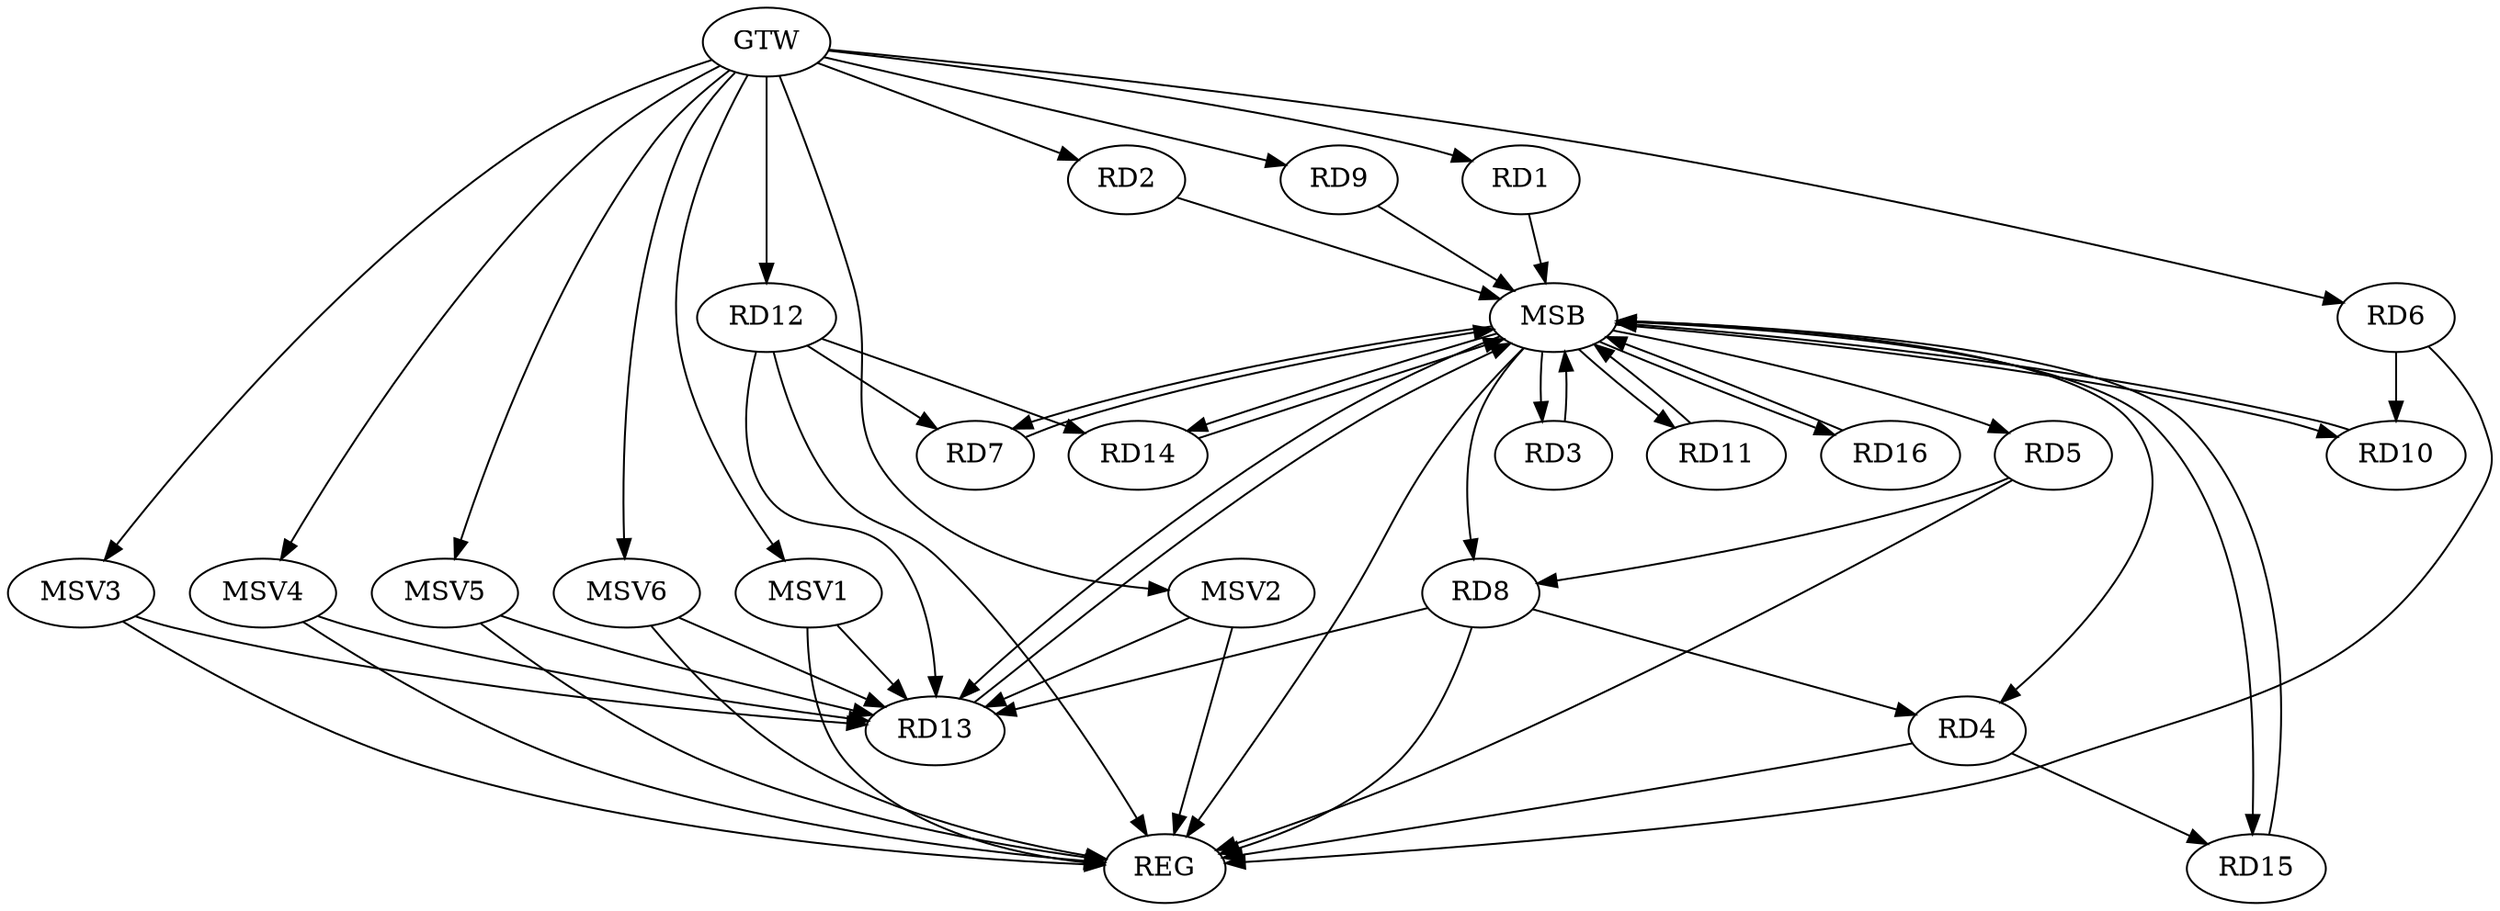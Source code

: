 strict digraph G {
  RD1 [ label="RD1" ];
  RD2 [ label="RD2" ];
  RD3 [ label="RD3" ];
  RD4 [ label="RD4" ];
  RD5 [ label="RD5" ];
  RD6 [ label="RD6" ];
  RD7 [ label="RD7" ];
  RD8 [ label="RD8" ];
  RD9 [ label="RD9" ];
  RD10 [ label="RD10" ];
  RD11 [ label="RD11" ];
  RD12 [ label="RD12" ];
  RD13 [ label="RD13" ];
  RD14 [ label="RD14" ];
  RD15 [ label="RD15" ];
  RD16 [ label="RD16" ];
  GTW [ label="GTW" ];
  REG [ label="REG" ];
  MSB [ label="MSB" ];
  MSV1 [ label="MSV1" ];
  MSV2 [ label="MSV2" ];
  MSV3 [ label="MSV3" ];
  MSV4 [ label="MSV4" ];
  MSV5 [ label="MSV5" ];
  MSV6 [ label="MSV6" ];
  RD8 -> RD4;
  RD4 -> RD15;
  RD5 -> RD8;
  RD6 -> RD10;
  RD12 -> RD7;
  RD8 -> RD13;
  RD12 -> RD13;
  RD12 -> RD14;
  GTW -> RD1;
  GTW -> RD2;
  GTW -> RD6;
  GTW -> RD9;
  GTW -> RD12;
  RD4 -> REG;
  RD5 -> REG;
  RD6 -> REG;
  RD8 -> REG;
  RD12 -> REG;
  RD1 -> MSB;
  MSB -> RD5;
  MSB -> REG;
  RD2 -> MSB;
  MSB -> RD11;
  RD3 -> MSB;
  MSB -> RD8;
  MSB -> RD15;
  MSB -> RD16;
  RD7 -> MSB;
  RD9 -> MSB;
  MSB -> RD4;
  RD10 -> MSB;
  MSB -> RD7;
  MSB -> RD13;
  RD11 -> MSB;
  MSB -> RD3;
  RD13 -> MSB;
  MSB -> RD14;
  RD14 -> MSB;
  MSB -> RD10;
  RD15 -> MSB;
  RD16 -> MSB;
  MSV1 -> RD13;
  GTW -> MSV1;
  MSV1 -> REG;
  MSV2 -> RD13;
  MSV3 -> RD13;
  GTW -> MSV2;
  MSV2 -> REG;
  GTW -> MSV3;
  MSV3 -> REG;
  MSV4 -> RD13;
  GTW -> MSV4;
  MSV4 -> REG;
  MSV5 -> RD13;
  GTW -> MSV5;
  MSV5 -> REG;
  MSV6 -> RD13;
  GTW -> MSV6;
  MSV6 -> REG;
}
